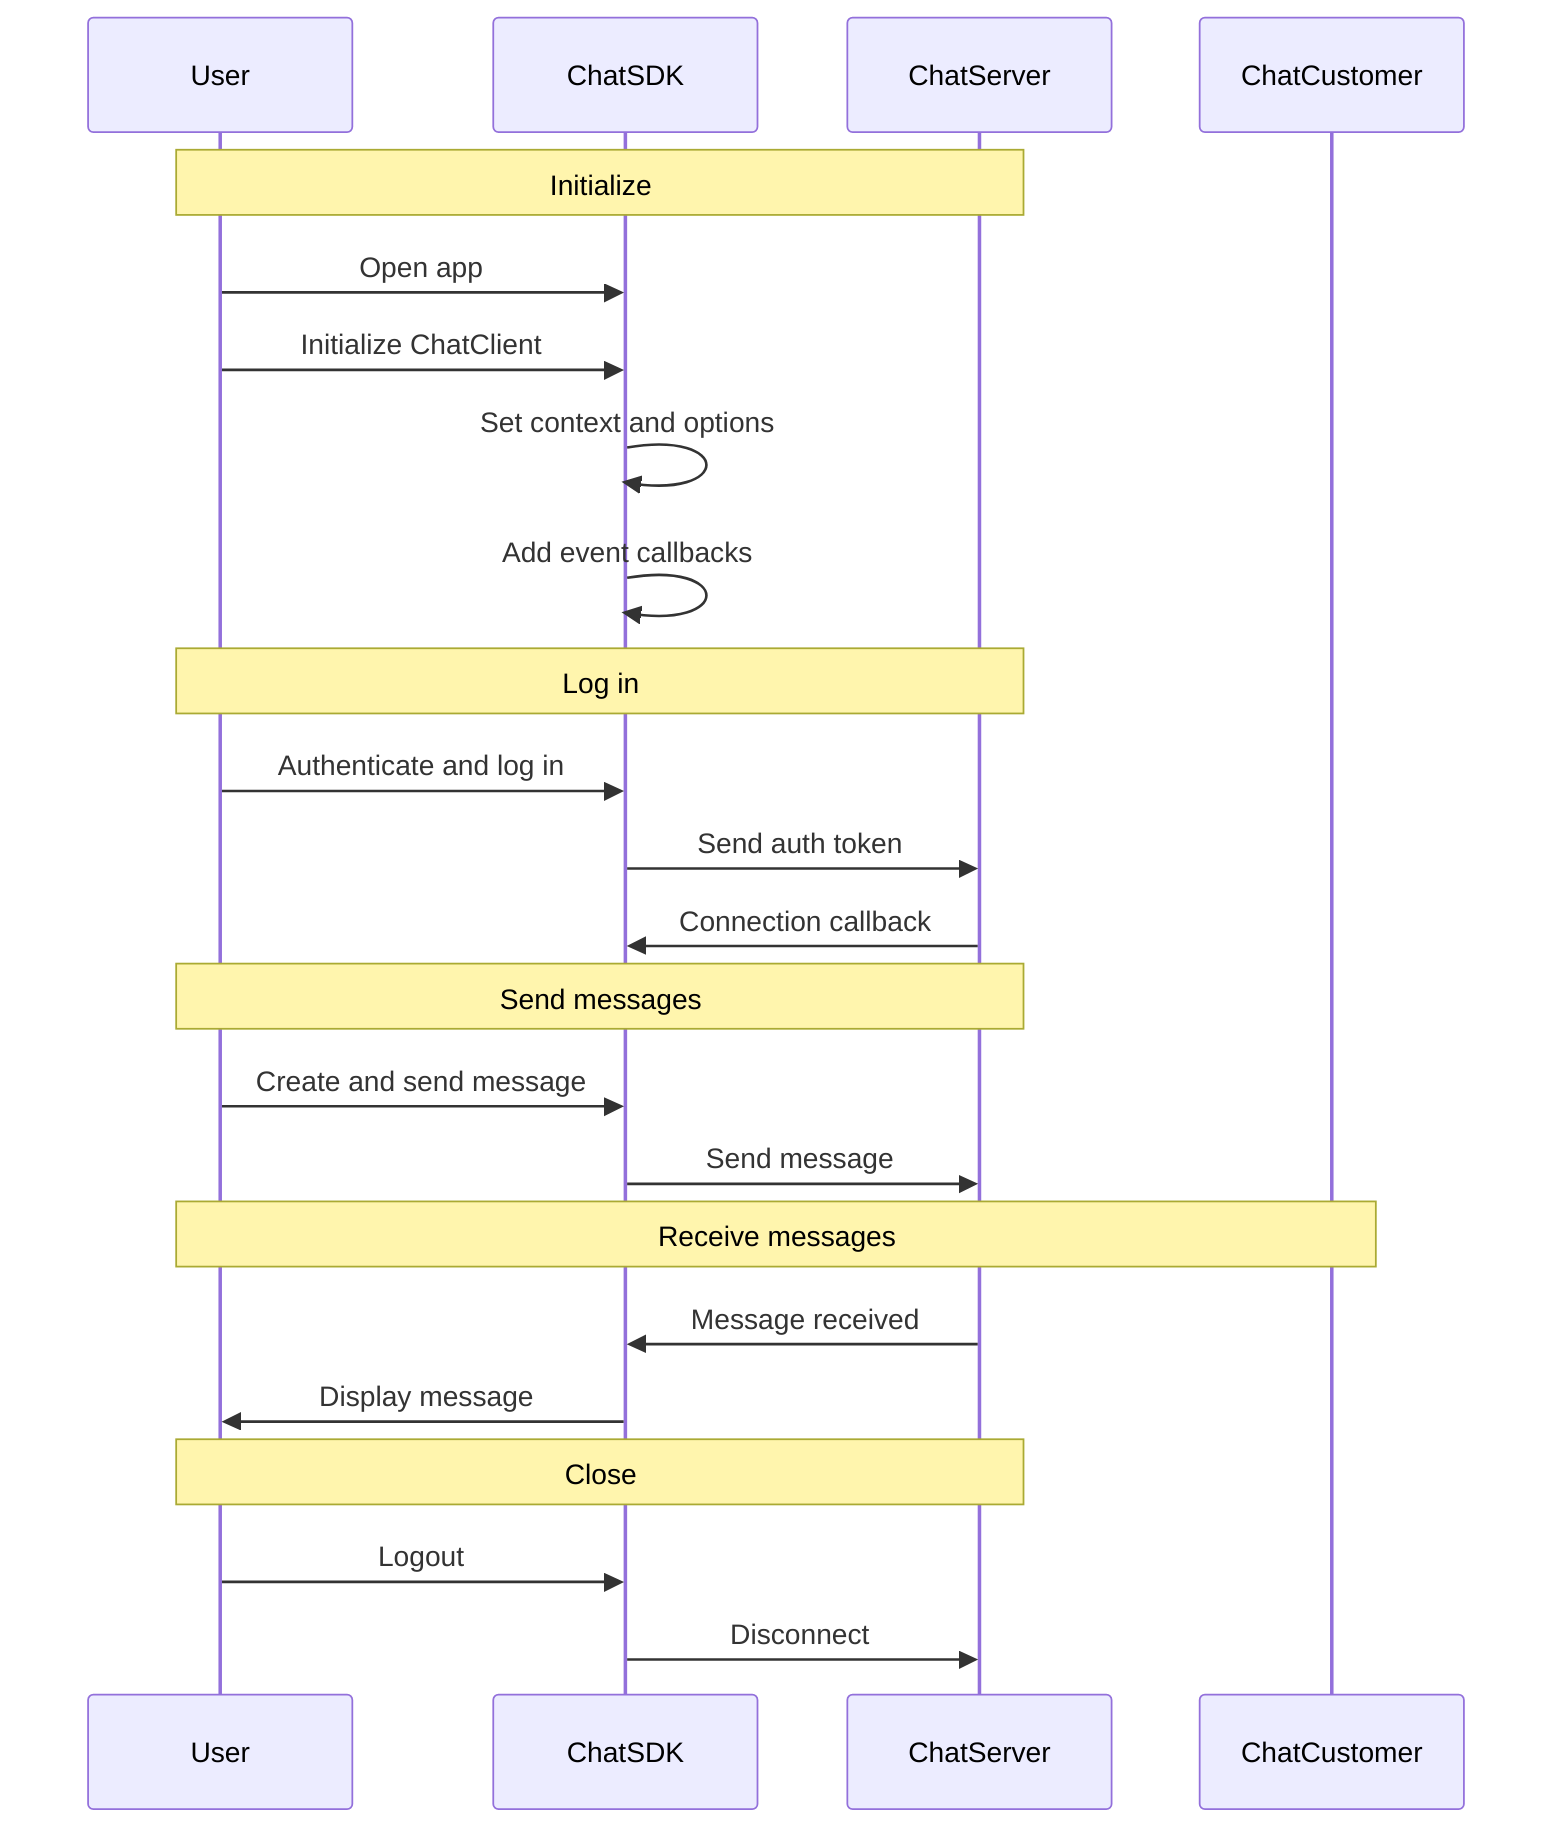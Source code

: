 sequenceDiagram
    participant User
    participant ChatSDK
    participant ChatServer

    Note over User,ChatServer: Initialize
    User->>ChatSDK: Open app
    User->>ChatSDK: Initialize ChatClient
    ChatSDK->>ChatSDK: Set context and options
    ChatSDK->>ChatSDK: Add event callbacks

    Note over User,ChatServer: Log in
    User->>ChatSDK: Authenticate and log in
    ChatSDK->>ChatServer: Send auth token
    ChatServer->>ChatSDK: Connection callback

    Note over User,ChatServer: Send messages
    User->>ChatSDK: Create and send message
    ChatSDK->>ChatServer: Send message

    Note over User,ChatCustomer: Receive messages
    ChatServer->>ChatSDK: Message received
    ChatSDK->>User: Display message

    Note over User,ChatServer: Close
    User->>ChatSDK: Logout
    ChatSDK->>ChatServer: Disconnect
